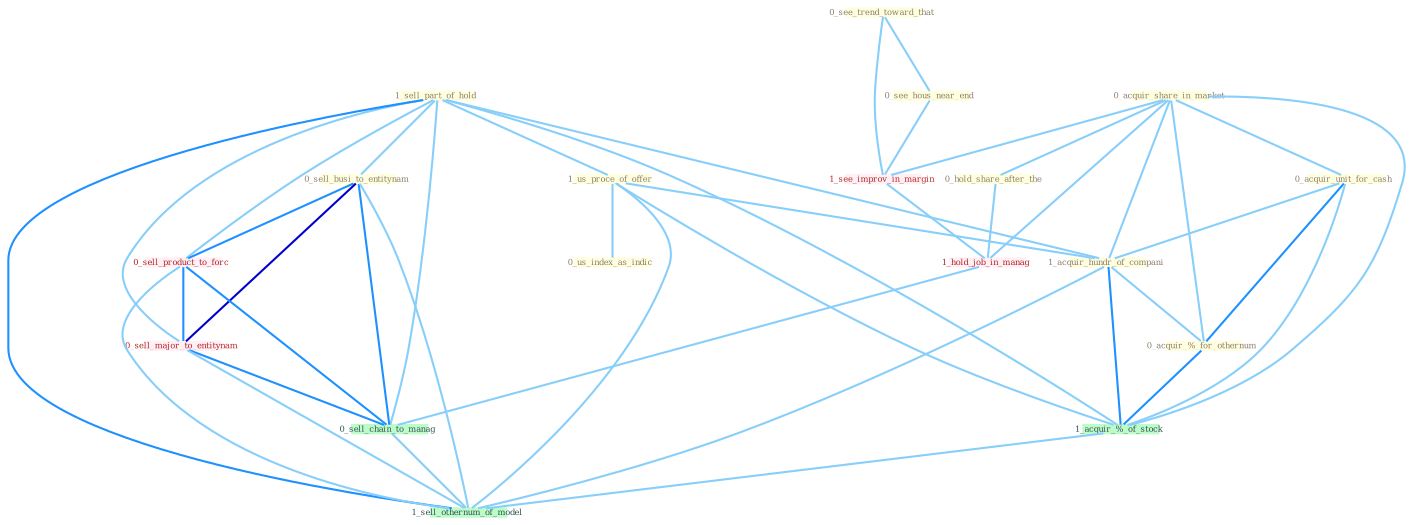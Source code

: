 Graph G{ 
    node
    [shape=polygon,style=filled,width=.5,height=.06,color="#BDFCC9",fixedsize=true,fontsize=4,
    fontcolor="#2f4f4f"];
    {node
    [color="#ffffe0", fontcolor="#8b7d6b"] "0_see_trend_toward_that " "0_acquir_share_in_market " "1_sell_part_of_hold " "0_hold_share_after_the " "0_acquir_unit_for_cash " "1_us_proce_of_offer " "1_acquir_hundr_of_compani " "0_acquir_%_for_othernum " "0_sell_busi_to_entitynam " "0_us_index_as_indic " "0_see_hous_near_end "}
{node [color="#fff0f5", fontcolor="#b22222"] "1_see_improv_in_margin " "1_hold_job_in_manag " "0_sell_product_to_forc " "0_sell_major_to_entitynam "}
edge [color="#B0E2FF"];

	"0_see_trend_toward_that " -- "0_see_hous_near_end " [w="1", color="#87cefa" ];
	"0_see_trend_toward_that " -- "1_see_improv_in_margin " [w="1", color="#87cefa" ];
	"0_acquir_share_in_market " -- "0_hold_share_after_the " [w="1", color="#87cefa" ];
	"0_acquir_share_in_market " -- "0_acquir_unit_for_cash " [w="1", color="#87cefa" ];
	"0_acquir_share_in_market " -- "1_acquir_hundr_of_compani " [w="1", color="#87cefa" ];
	"0_acquir_share_in_market " -- "0_acquir_%_for_othernum " [w="1", color="#87cefa" ];
	"0_acquir_share_in_market " -- "1_see_improv_in_margin " [w="1", color="#87cefa" ];
	"0_acquir_share_in_market " -- "1_acquir_%_of_stock " [w="1", color="#87cefa" ];
	"0_acquir_share_in_market " -- "1_hold_job_in_manag " [w="1", color="#87cefa" ];
	"1_sell_part_of_hold " -- "1_us_proce_of_offer " [w="1", color="#87cefa" ];
	"1_sell_part_of_hold " -- "1_acquir_hundr_of_compani " [w="1", color="#87cefa" ];
	"1_sell_part_of_hold " -- "0_sell_busi_to_entitynam " [w="1", color="#87cefa" ];
	"1_sell_part_of_hold " -- "1_acquir_%_of_stock " [w="1", color="#87cefa" ];
	"1_sell_part_of_hold " -- "0_sell_product_to_forc " [w="1", color="#87cefa" ];
	"1_sell_part_of_hold " -- "0_sell_major_to_entitynam " [w="1", color="#87cefa" ];
	"1_sell_part_of_hold " -- "0_sell_chain_to_manag " [w="1", color="#87cefa" ];
	"1_sell_part_of_hold " -- "1_sell_othernum_of_model " [w="2", color="#1e90ff" , len=0.8];
	"0_hold_share_after_the " -- "1_hold_job_in_manag " [w="1", color="#87cefa" ];
	"0_acquir_unit_for_cash " -- "1_acquir_hundr_of_compani " [w="1", color="#87cefa" ];
	"0_acquir_unit_for_cash " -- "0_acquir_%_for_othernum " [w="2", color="#1e90ff" , len=0.8];
	"0_acquir_unit_for_cash " -- "1_acquir_%_of_stock " [w="1", color="#87cefa" ];
	"1_us_proce_of_offer " -- "1_acquir_hundr_of_compani " [w="1", color="#87cefa" ];
	"1_us_proce_of_offer " -- "0_us_index_as_indic " [w="1", color="#87cefa" ];
	"1_us_proce_of_offer " -- "1_acquir_%_of_stock " [w="1", color="#87cefa" ];
	"1_us_proce_of_offer " -- "1_sell_othernum_of_model " [w="1", color="#87cefa" ];
	"1_acquir_hundr_of_compani " -- "0_acquir_%_for_othernum " [w="1", color="#87cefa" ];
	"1_acquir_hundr_of_compani " -- "1_acquir_%_of_stock " [w="2", color="#1e90ff" , len=0.8];
	"1_acquir_hundr_of_compani " -- "1_sell_othernum_of_model " [w="1", color="#87cefa" ];
	"0_acquir_%_for_othernum " -- "1_acquir_%_of_stock " [w="2", color="#1e90ff" , len=0.8];
	"0_sell_busi_to_entitynam " -- "0_sell_product_to_forc " [w="2", color="#1e90ff" , len=0.8];
	"0_sell_busi_to_entitynam " -- "0_sell_major_to_entitynam " [w="3", color="#0000cd" , len=0.6];
	"0_sell_busi_to_entitynam " -- "0_sell_chain_to_manag " [w="2", color="#1e90ff" , len=0.8];
	"0_sell_busi_to_entitynam " -- "1_sell_othernum_of_model " [w="1", color="#87cefa" ];
	"0_see_hous_near_end " -- "1_see_improv_in_margin " [w="1", color="#87cefa" ];
	"1_see_improv_in_margin " -- "1_hold_job_in_manag " [w="1", color="#87cefa" ];
	"1_acquir_%_of_stock " -- "1_sell_othernum_of_model " [w="1", color="#87cefa" ];
	"1_hold_job_in_manag " -- "0_sell_chain_to_manag " [w="1", color="#87cefa" ];
	"0_sell_product_to_forc " -- "0_sell_major_to_entitynam " [w="2", color="#1e90ff" , len=0.8];
	"0_sell_product_to_forc " -- "0_sell_chain_to_manag " [w="2", color="#1e90ff" , len=0.8];
	"0_sell_product_to_forc " -- "1_sell_othernum_of_model " [w="1", color="#87cefa" ];
	"0_sell_major_to_entitynam " -- "0_sell_chain_to_manag " [w="2", color="#1e90ff" , len=0.8];
	"0_sell_major_to_entitynam " -- "1_sell_othernum_of_model " [w="1", color="#87cefa" ];
	"0_sell_chain_to_manag " -- "1_sell_othernum_of_model " [w="1", color="#87cefa" ];
}